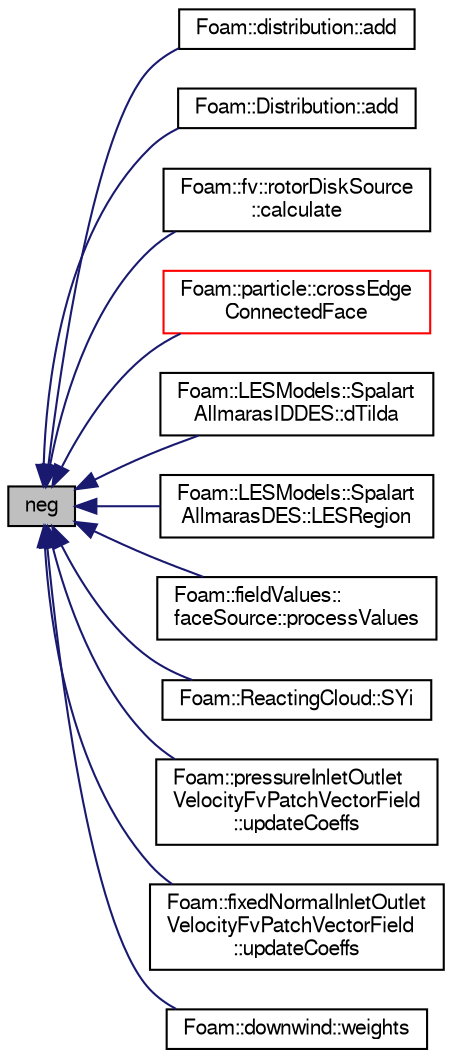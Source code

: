 digraph "neg"
{
  bgcolor="transparent";
  edge [fontname="FreeSans",fontsize="10",labelfontname="FreeSans",labelfontsize="10"];
  node [fontname="FreeSans",fontsize="10",shape=record];
  rankdir="LR";
  Node1 [label="neg",height=0.2,width=0.4,color="black", fillcolor="grey75", style="filled" fontcolor="black"];
  Node1 -> Node2 [dir="back",color="midnightblue",fontsize="10",style="solid",fontname="FreeSans"];
  Node2 [label="Foam::distribution::add",height=0.2,width=0.4,color="black",URL="$a00539.html#ace52beebdfc96a3f2910c4dfe3c8a85d",tooltip="Add a value to the appropriate bin of the distribution. "];
  Node1 -> Node3 [dir="back",color="midnightblue",fontsize="10",style="solid",fontname="FreeSans"];
  Node3 [label="Foam::Distribution::add",height=0.2,width=0.4,color="black",URL="$a00538.html#a33a0483e214f12ed274213001fba447e",tooltip="Add a value to the distribution, optionally specifying a weight. "];
  Node1 -> Node4 [dir="back",color="midnightblue",fontsize="10",style="solid",fontname="FreeSans"];
  Node4 [label="Foam::fv::rotorDiskSource\l::calculate",height=0.2,width=0.4,color="black",URL="$a02158.html#af1f80de2cfdda8beed20eae7693f3c4e",tooltip="Calculate forces. "];
  Node1 -> Node5 [dir="back",color="midnightblue",fontsize="10",style="solid",fontname="FreeSans"];
  Node5 [label="Foam::particle::crossEdge\lConnectedFace",height=0.2,width=0.4,color="red",URL="$a01725.html#ae442e1bec92480b4f50c527b934edddb",tooltip="Cross the from the given face across the given edge of the. "];
  Node1 -> Node6 [dir="back",color="midnightblue",fontsize="10",style="solid",fontname="FreeSans"];
  Node6 [label="Foam::LESModels::Spalart\lAllmarasIDDES::dTilda",height=0.2,width=0.4,color="black",URL="$a02321.html#a0a0318467445643262465eb371c9975d",tooltip="Length scale. "];
  Node1 -> Node7 [dir="back",color="midnightblue",fontsize="10",style="solid",fontname="FreeSans"];
  Node7 [label="Foam::LESModels::Spalart\lAllmarasDES::LESRegion",height=0.2,width=0.4,color="black",URL="$a02320.html#ad8130c1757d35e6f0d902f6ac05a0f76",tooltip="Return the LES field indicator. "];
  Node1 -> Node8 [dir="back",color="midnightblue",fontsize="10",style="solid",fontname="FreeSans"];
  Node8 [label="Foam::fieldValues::\lfaceSource::processValues",height=0.2,width=0.4,color="black",URL="$a00713.html#ac9203474f1457a20e1fa44e44cbf0dfb"];
  Node1 -> Node9 [dir="back",color="midnightblue",fontsize="10",style="solid",fontname="FreeSans"];
  Node9 [label="Foam::ReactingCloud::SYi",height=0.2,width=0.4,color="black",URL="$a02019.html#a37c32a19a71662c1a3e7777e54a1db28",tooltip="Return mass source term for specie i - specie eqn. "];
  Node1 -> Node10 [dir="back",color="midnightblue",fontsize="10",style="solid",fontname="FreeSans"];
  Node10 [label="Foam::pressureInletOutlet\lVelocityFvPatchVectorField\l::updateCoeffs",height=0.2,width=0.4,color="black",URL="$a01902.html#a7e24eafac629d3733181cd942d4c902f",tooltip="Update the coefficients associated with the patch field. "];
  Node1 -> Node11 [dir="back",color="midnightblue",fontsize="10",style="solid",fontname="FreeSans"];
  Node11 [label="Foam::fixedNormalInletOutlet\lVelocityFvPatchVectorField\l::updateCoeffs",height=0.2,width=0.4,color="black",URL="$a00804.html#a7e24eafac629d3733181cd942d4c902f",tooltip="Update the coefficients associated with the patch field. "];
  Node1 -> Node12 [dir="back",color="midnightblue",fontsize="10",style="solid",fontname="FreeSans"];
  Node12 [label="Foam::downwind::weights",height=0.2,width=0.4,color="black",URL="$a00555.html#a2423630dcb5b92925c32e7f3180c20ce",tooltip="Return the interpolation weighting factors. "];
}

